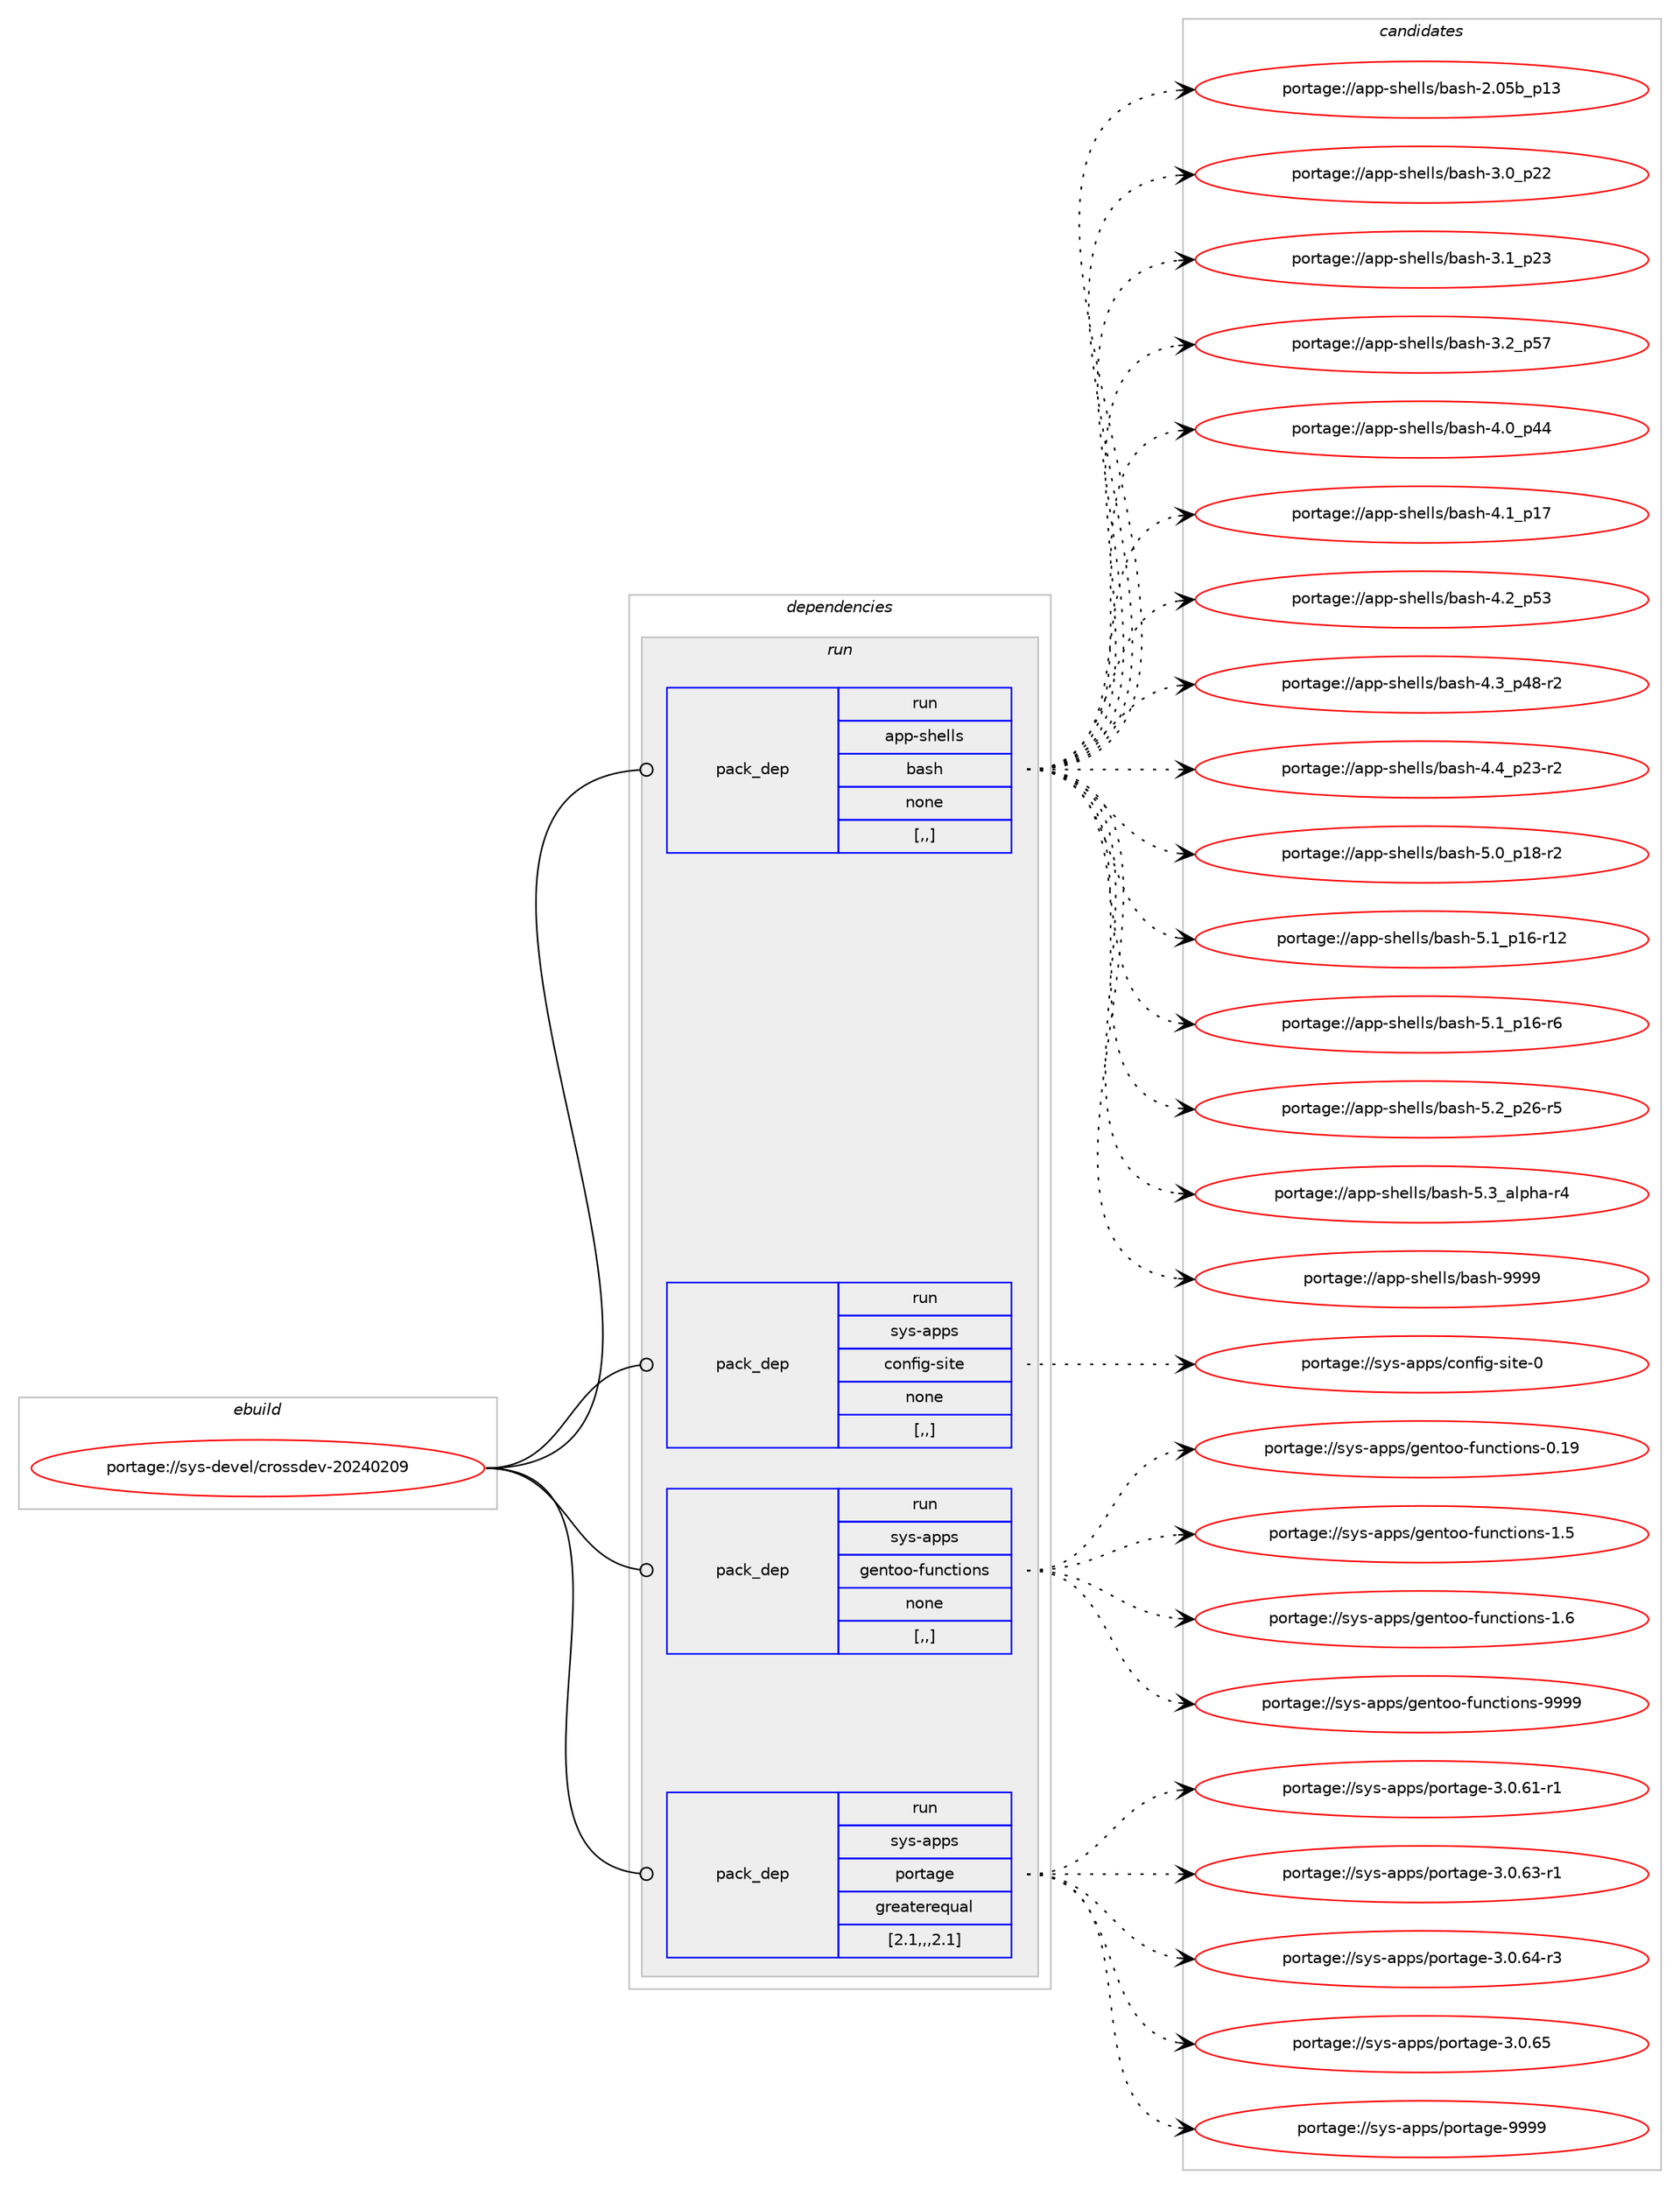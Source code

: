 digraph prolog {

# *************
# Graph options
# *************

newrank=true;
concentrate=true;
compound=true;
graph [rankdir=LR,fontname=Helvetica,fontsize=10,ranksep=1.5];#, ranksep=2.5, nodesep=0.2];
edge  [arrowhead=vee];
node  [fontname=Helvetica,fontsize=10];

# **********
# The ebuild
# **********

subgraph cluster_leftcol {
color=gray;
rank=same;
label=<<i>ebuild</i>>;
id [label="portage://sys-devel/crossdev-20240209", color=red, width=4, href="../sys-devel/crossdev-20240209.svg"];
}

# ****************
# The dependencies
# ****************

subgraph cluster_midcol {
color=gray;
label=<<i>dependencies</i>>;
subgraph cluster_compile {
fillcolor="#eeeeee";
style=filled;
label=<<i>compile</i>>;
}
subgraph cluster_compileandrun {
fillcolor="#eeeeee";
style=filled;
label=<<i>compile and run</i>>;
}
subgraph cluster_run {
fillcolor="#eeeeee";
style=filled;
label=<<i>run</i>>;
subgraph pack3127 {
dependency3723 [label=<<TABLE BORDER="0" CELLBORDER="1" CELLSPACING="0" CELLPADDING="4" WIDTH="220"><TR><TD ROWSPAN="6" CELLPADDING="30">pack_dep</TD></TR><TR><TD WIDTH="110">run</TD></TR><TR><TD>app-shells</TD></TR><TR><TD>bash</TD></TR><TR><TD>none</TD></TR><TR><TD>[,,]</TD></TR></TABLE>>, shape=none, color=blue];
}
id:e -> dependency3723:w [weight=20,style="solid",arrowhead="odot"];
subgraph pack3128 {
dependency3724 [label=<<TABLE BORDER="0" CELLBORDER="1" CELLSPACING="0" CELLPADDING="4" WIDTH="220"><TR><TD ROWSPAN="6" CELLPADDING="30">pack_dep</TD></TR><TR><TD WIDTH="110">run</TD></TR><TR><TD>sys-apps</TD></TR><TR><TD>config-site</TD></TR><TR><TD>none</TD></TR><TR><TD>[,,]</TD></TR></TABLE>>, shape=none, color=blue];
}
id:e -> dependency3724:w [weight=20,style="solid",arrowhead="odot"];
subgraph pack3129 {
dependency3725 [label=<<TABLE BORDER="0" CELLBORDER="1" CELLSPACING="0" CELLPADDING="4" WIDTH="220"><TR><TD ROWSPAN="6" CELLPADDING="30">pack_dep</TD></TR><TR><TD WIDTH="110">run</TD></TR><TR><TD>sys-apps</TD></TR><TR><TD>gentoo-functions</TD></TR><TR><TD>none</TD></TR><TR><TD>[,,]</TD></TR></TABLE>>, shape=none, color=blue];
}
id:e -> dependency3725:w [weight=20,style="solid",arrowhead="odot"];
subgraph pack3130 {
dependency3726 [label=<<TABLE BORDER="0" CELLBORDER="1" CELLSPACING="0" CELLPADDING="4" WIDTH="220"><TR><TD ROWSPAN="6" CELLPADDING="30">pack_dep</TD></TR><TR><TD WIDTH="110">run</TD></TR><TR><TD>sys-apps</TD></TR><TR><TD>portage</TD></TR><TR><TD>greaterequal</TD></TR><TR><TD>[2.1,,,2.1]</TD></TR></TABLE>>, shape=none, color=blue];
}
id:e -> dependency3726:w [weight=20,style="solid",arrowhead="odot"];
}
}

# **************
# The candidates
# **************

subgraph cluster_choices {
rank=same;
color=gray;
label=<<i>candidates</i>>;

subgraph choice3127 {
color=black;
nodesep=1;
choice9711211245115104101108108115479897115104455046485398951124951 [label="portage://app-shells/bash-2.05b_p13", color=red, width=4,href="../app-shells/bash-2.05b_p13.svg"];
choice971121124511510410110810811547989711510445514648951125050 [label="portage://app-shells/bash-3.0_p22", color=red, width=4,href="../app-shells/bash-3.0_p22.svg"];
choice971121124511510410110810811547989711510445514649951125051 [label="portage://app-shells/bash-3.1_p23", color=red, width=4,href="../app-shells/bash-3.1_p23.svg"];
choice971121124511510410110810811547989711510445514650951125355 [label="portage://app-shells/bash-3.2_p57", color=red, width=4,href="../app-shells/bash-3.2_p57.svg"];
choice971121124511510410110810811547989711510445524648951125252 [label="portage://app-shells/bash-4.0_p44", color=red, width=4,href="../app-shells/bash-4.0_p44.svg"];
choice971121124511510410110810811547989711510445524649951124955 [label="portage://app-shells/bash-4.1_p17", color=red, width=4,href="../app-shells/bash-4.1_p17.svg"];
choice971121124511510410110810811547989711510445524650951125351 [label="portage://app-shells/bash-4.2_p53", color=red, width=4,href="../app-shells/bash-4.2_p53.svg"];
choice9711211245115104101108108115479897115104455246519511252564511450 [label="portage://app-shells/bash-4.3_p48-r2", color=red, width=4,href="../app-shells/bash-4.3_p48-r2.svg"];
choice9711211245115104101108108115479897115104455246529511250514511450 [label="portage://app-shells/bash-4.4_p23-r2", color=red, width=4,href="../app-shells/bash-4.4_p23-r2.svg"];
choice9711211245115104101108108115479897115104455346489511249564511450 [label="portage://app-shells/bash-5.0_p18-r2", color=red, width=4,href="../app-shells/bash-5.0_p18-r2.svg"];
choice971121124511510410110810811547989711510445534649951124954451144950 [label="portage://app-shells/bash-5.1_p16-r12", color=red, width=4,href="../app-shells/bash-5.1_p16-r12.svg"];
choice9711211245115104101108108115479897115104455346499511249544511454 [label="portage://app-shells/bash-5.1_p16-r6", color=red, width=4,href="../app-shells/bash-5.1_p16-r6.svg"];
choice9711211245115104101108108115479897115104455346509511250544511453 [label="portage://app-shells/bash-5.2_p26-r5", color=red, width=4,href="../app-shells/bash-5.2_p26-r5.svg"];
choice9711211245115104101108108115479897115104455346519597108112104974511452 [label="portage://app-shells/bash-5.3_alpha-r4", color=red, width=4,href="../app-shells/bash-5.3_alpha-r4.svg"];
choice97112112451151041011081081154798971151044557575757 [label="portage://app-shells/bash-9999", color=red, width=4,href="../app-shells/bash-9999.svg"];
dependency3723:e -> choice9711211245115104101108108115479897115104455046485398951124951:w [style=dotted,weight="100"];
dependency3723:e -> choice971121124511510410110810811547989711510445514648951125050:w [style=dotted,weight="100"];
dependency3723:e -> choice971121124511510410110810811547989711510445514649951125051:w [style=dotted,weight="100"];
dependency3723:e -> choice971121124511510410110810811547989711510445514650951125355:w [style=dotted,weight="100"];
dependency3723:e -> choice971121124511510410110810811547989711510445524648951125252:w [style=dotted,weight="100"];
dependency3723:e -> choice971121124511510410110810811547989711510445524649951124955:w [style=dotted,weight="100"];
dependency3723:e -> choice971121124511510410110810811547989711510445524650951125351:w [style=dotted,weight="100"];
dependency3723:e -> choice9711211245115104101108108115479897115104455246519511252564511450:w [style=dotted,weight="100"];
dependency3723:e -> choice9711211245115104101108108115479897115104455246529511250514511450:w [style=dotted,weight="100"];
dependency3723:e -> choice9711211245115104101108108115479897115104455346489511249564511450:w [style=dotted,weight="100"];
dependency3723:e -> choice971121124511510410110810811547989711510445534649951124954451144950:w [style=dotted,weight="100"];
dependency3723:e -> choice9711211245115104101108108115479897115104455346499511249544511454:w [style=dotted,weight="100"];
dependency3723:e -> choice9711211245115104101108108115479897115104455346509511250544511453:w [style=dotted,weight="100"];
dependency3723:e -> choice9711211245115104101108108115479897115104455346519597108112104974511452:w [style=dotted,weight="100"];
dependency3723:e -> choice97112112451151041011081081154798971151044557575757:w [style=dotted,weight="100"];
}
subgraph choice3128 {
color=black;
nodesep=1;
choice11512111545971121121154799111110102105103451151051161014548 [label="portage://sys-apps/config-site-0", color=red, width=4,href="../sys-apps/config-site-0.svg"];
dependency3724:e -> choice11512111545971121121154799111110102105103451151051161014548:w [style=dotted,weight="100"];
}
subgraph choice3129 {
color=black;
nodesep=1;
choice11512111545971121121154710310111011611111145102117110991161051111101154548464957 [label="portage://sys-apps/gentoo-functions-0.19", color=red, width=4,href="../sys-apps/gentoo-functions-0.19.svg"];
choice115121115459711211211547103101110116111111451021171109911610511111011545494653 [label="portage://sys-apps/gentoo-functions-1.5", color=red, width=4,href="../sys-apps/gentoo-functions-1.5.svg"];
choice115121115459711211211547103101110116111111451021171109911610511111011545494654 [label="portage://sys-apps/gentoo-functions-1.6", color=red, width=4,href="../sys-apps/gentoo-functions-1.6.svg"];
choice11512111545971121121154710310111011611111145102117110991161051111101154557575757 [label="portage://sys-apps/gentoo-functions-9999", color=red, width=4,href="../sys-apps/gentoo-functions-9999.svg"];
dependency3725:e -> choice11512111545971121121154710310111011611111145102117110991161051111101154548464957:w [style=dotted,weight="100"];
dependency3725:e -> choice115121115459711211211547103101110116111111451021171109911610511111011545494653:w [style=dotted,weight="100"];
dependency3725:e -> choice115121115459711211211547103101110116111111451021171109911610511111011545494654:w [style=dotted,weight="100"];
dependency3725:e -> choice11512111545971121121154710310111011611111145102117110991161051111101154557575757:w [style=dotted,weight="100"];
}
subgraph choice3130 {
color=black;
nodesep=1;
choice11512111545971121121154711211111411697103101455146484654494511449 [label="portage://sys-apps/portage-3.0.61-r1", color=red, width=4,href="../sys-apps/portage-3.0.61-r1.svg"];
choice11512111545971121121154711211111411697103101455146484654514511449 [label="portage://sys-apps/portage-3.0.63-r1", color=red, width=4,href="../sys-apps/portage-3.0.63-r1.svg"];
choice11512111545971121121154711211111411697103101455146484654524511451 [label="portage://sys-apps/portage-3.0.64-r3", color=red, width=4,href="../sys-apps/portage-3.0.64-r3.svg"];
choice1151211154597112112115471121111141169710310145514648465453 [label="portage://sys-apps/portage-3.0.65", color=red, width=4,href="../sys-apps/portage-3.0.65.svg"];
choice115121115459711211211547112111114116971031014557575757 [label="portage://sys-apps/portage-9999", color=red, width=4,href="../sys-apps/portage-9999.svg"];
dependency3726:e -> choice11512111545971121121154711211111411697103101455146484654494511449:w [style=dotted,weight="100"];
dependency3726:e -> choice11512111545971121121154711211111411697103101455146484654514511449:w [style=dotted,weight="100"];
dependency3726:e -> choice11512111545971121121154711211111411697103101455146484654524511451:w [style=dotted,weight="100"];
dependency3726:e -> choice1151211154597112112115471121111141169710310145514648465453:w [style=dotted,weight="100"];
dependency3726:e -> choice115121115459711211211547112111114116971031014557575757:w [style=dotted,weight="100"];
}
}

}
